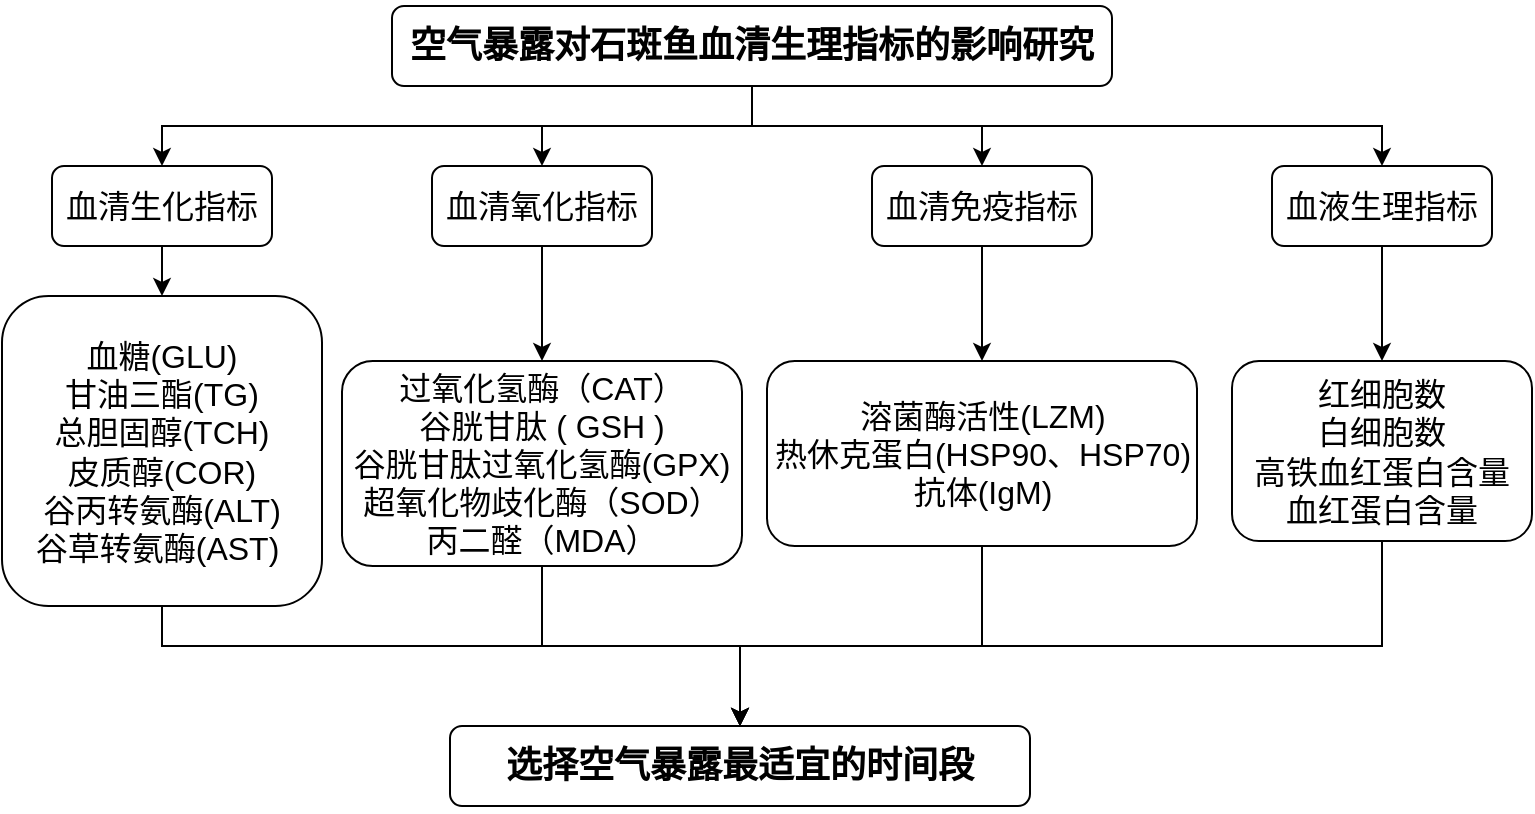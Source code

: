 <mxfile version="20.6.0" type="github">
  <diagram id="t_ZHMAKOfB-Jzqp0-2-7" name="第 1 页">
    <mxGraphModel dx="1375" dy="754" grid="1" gridSize="10" guides="1" tooltips="1" connect="1" arrows="1" fold="1" page="1" pageScale="1" pageWidth="827" pageHeight="1169" math="0" shadow="0">
      <root>
        <mxCell id="0" />
        <mxCell id="1" parent="0" />
        <mxCell id="lnhYDBClP4FOPmQ8MI6j-15" style="edgeStyle=orthogonalEdgeStyle;rounded=0;orthogonalLoop=1;jettySize=auto;html=1;entryX=0.5;entryY=0;entryDx=0;entryDy=0;fontSize=16;" parent="1" source="d5aH4Ba-LhkNAMB_kDqy-1" target="lnhYDBClP4FOPmQ8MI6j-4" edge="1">
          <mxGeometry relative="1" as="geometry" />
        </mxCell>
        <mxCell id="lnhYDBClP4FOPmQ8MI6j-16" style="edgeStyle=orthogonalEdgeStyle;rounded=0;orthogonalLoop=1;jettySize=auto;html=1;fontSize=16;" parent="1" source="d5aH4Ba-LhkNAMB_kDqy-1" target="lnhYDBClP4FOPmQ8MI6j-5" edge="1">
          <mxGeometry relative="1" as="geometry">
            <Array as="points">
              <mxPoint x="420" y="100" />
              <mxPoint x="735" y="100" />
            </Array>
          </mxGeometry>
        </mxCell>
        <mxCell id="lnhYDBClP4FOPmQ8MI6j-17" style="edgeStyle=orthogonalEdgeStyle;rounded=0;orthogonalLoop=1;jettySize=auto;html=1;fontSize=16;" parent="1" source="d5aH4Ba-LhkNAMB_kDqy-1" target="lnhYDBClP4FOPmQ8MI6j-3" edge="1">
          <mxGeometry relative="1" as="geometry" />
        </mxCell>
        <mxCell id="lnhYDBClP4FOPmQ8MI6j-18" style="edgeStyle=orthogonalEdgeStyle;rounded=0;orthogonalLoop=1;jettySize=auto;html=1;fontSize=16;" parent="1" source="d5aH4Ba-LhkNAMB_kDqy-1" target="lnhYDBClP4FOPmQ8MI6j-1" edge="1">
          <mxGeometry relative="1" as="geometry">
            <Array as="points">
              <mxPoint x="420" y="100" />
              <mxPoint x="125" y="100" />
            </Array>
          </mxGeometry>
        </mxCell>
        <mxCell id="d5aH4Ba-LhkNAMB_kDqy-1" value="&lt;p align=&quot;center&quot; class=&quot;MsoNormal&quot;&gt;&lt;b&gt;&lt;span&gt;&lt;font style=&quot;font-size: 18px;&quot;&gt;空气暴露对石斑鱼血清生理指标的影响研究&lt;/font&gt;&lt;/span&gt;&lt;/b&gt;&lt;/p&gt;" style="rounded=1;whiteSpace=wrap;html=1;" parent="1" vertex="1">
          <mxGeometry x="240" y="40" width="360" height="40" as="geometry" />
        </mxCell>
        <mxCell id="lnhYDBClP4FOPmQ8MI6j-11" style="edgeStyle=orthogonalEdgeStyle;rounded=0;orthogonalLoop=1;jettySize=auto;html=1;fontSize=16;" parent="1" source="lnhYDBClP4FOPmQ8MI6j-1" target="lnhYDBClP4FOPmQ8MI6j-10" edge="1">
          <mxGeometry relative="1" as="geometry" />
        </mxCell>
        <mxCell id="lnhYDBClP4FOPmQ8MI6j-1" value="&lt;font style=&quot;font-size: 16px;&quot;&gt;血清生化指标&lt;/font&gt;" style="rounded=1;whiteSpace=wrap;html=1;" parent="1" vertex="1">
          <mxGeometry x="70" y="120" width="110" height="40" as="geometry" />
        </mxCell>
        <mxCell id="lnhYDBClP4FOPmQ8MI6j-12" style="edgeStyle=orthogonalEdgeStyle;rounded=0;orthogonalLoop=1;jettySize=auto;html=1;fontSize=16;" parent="1" source="lnhYDBClP4FOPmQ8MI6j-3" target="lnhYDBClP4FOPmQ8MI6j-9" edge="1">
          <mxGeometry relative="1" as="geometry" />
        </mxCell>
        <mxCell id="lnhYDBClP4FOPmQ8MI6j-3" value="&lt;font style=&quot;font-size: 16px;&quot;&gt;血清氧化指标&lt;/font&gt;" style="rounded=1;whiteSpace=wrap;html=1;" parent="1" vertex="1">
          <mxGeometry x="260" y="120" width="110" height="40" as="geometry" />
        </mxCell>
        <mxCell id="lnhYDBClP4FOPmQ8MI6j-13" style="edgeStyle=orthogonalEdgeStyle;rounded=0;orthogonalLoop=1;jettySize=auto;html=1;entryX=0.5;entryY=0;entryDx=0;entryDy=0;fontSize=16;" parent="1" source="lnhYDBClP4FOPmQ8MI6j-4" target="lnhYDBClP4FOPmQ8MI6j-8" edge="1">
          <mxGeometry relative="1" as="geometry" />
        </mxCell>
        <mxCell id="lnhYDBClP4FOPmQ8MI6j-4" value="&lt;font style=&quot;font-size: 16px;&quot;&gt;血清免疫指标&lt;/font&gt;" style="rounded=1;whiteSpace=wrap;html=1;" parent="1" vertex="1">
          <mxGeometry x="480" y="120" width="110" height="40" as="geometry" />
        </mxCell>
        <mxCell id="lnhYDBClP4FOPmQ8MI6j-14" style="edgeStyle=orthogonalEdgeStyle;rounded=0;orthogonalLoop=1;jettySize=auto;html=1;fontSize=16;" parent="1" source="lnhYDBClP4FOPmQ8MI6j-5" target="lnhYDBClP4FOPmQ8MI6j-7" edge="1">
          <mxGeometry relative="1" as="geometry" />
        </mxCell>
        <mxCell id="lnhYDBClP4FOPmQ8MI6j-5" value="&lt;font style=&quot;font-size: 16px;&quot;&gt;血液生理指标&lt;/font&gt;" style="rounded=1;whiteSpace=wrap;html=1;" parent="1" vertex="1">
          <mxGeometry x="680" y="120" width="110" height="40" as="geometry" />
        </mxCell>
        <mxCell id="lnhYDBClP4FOPmQ8MI6j-6" style="edgeStyle=orthogonalEdgeStyle;rounded=0;orthogonalLoop=1;jettySize=auto;html=1;exitX=0.5;exitY=1;exitDx=0;exitDy=0;" parent="1" source="lnhYDBClP4FOPmQ8MI6j-4" target="lnhYDBClP4FOPmQ8MI6j-4" edge="1">
          <mxGeometry relative="1" as="geometry" />
        </mxCell>
        <mxCell id="lnhYDBClP4FOPmQ8MI6j-23" style="edgeStyle=orthogonalEdgeStyle;rounded=0;orthogonalLoop=1;jettySize=auto;html=1;entryX=0.5;entryY=0;entryDx=0;entryDy=0;fontSize=16;" parent="1" source="lnhYDBClP4FOPmQ8MI6j-7" target="lnhYDBClP4FOPmQ8MI6j-19" edge="1">
          <mxGeometry relative="1" as="geometry">
            <Array as="points">
              <mxPoint x="735" y="360" />
              <mxPoint x="414" y="360" />
            </Array>
          </mxGeometry>
        </mxCell>
        <mxCell id="lnhYDBClP4FOPmQ8MI6j-7" value="红细胞数&lt;br&gt;白细胞数&lt;br&gt;高铁血红蛋白含量&lt;br&gt;血红蛋白含量" style="rounded=1;whiteSpace=wrap;html=1;fontSize=16;" parent="1" vertex="1">
          <mxGeometry x="660" y="217.5" width="150" height="90" as="geometry" />
        </mxCell>
        <mxCell id="lnhYDBClP4FOPmQ8MI6j-22" style="edgeStyle=orthogonalEdgeStyle;rounded=0;orthogonalLoop=1;jettySize=auto;html=1;entryX=0.5;entryY=0;entryDx=0;entryDy=0;fontSize=16;" parent="1" source="lnhYDBClP4FOPmQ8MI6j-8" target="lnhYDBClP4FOPmQ8MI6j-19" edge="1">
          <mxGeometry relative="1" as="geometry">
            <Array as="points">
              <mxPoint x="535" y="360" />
              <mxPoint x="414" y="360" />
            </Array>
          </mxGeometry>
        </mxCell>
        <mxCell id="lnhYDBClP4FOPmQ8MI6j-8" value="&lt;span&gt;溶菌酶活性(&lt;/span&gt;&lt;span lang=&quot;EN-US&quot;&gt;LZM)&lt;br&gt;热休克蛋白(HSP90、HSP70)&lt;br&gt;抗体(IgM)&lt;/span&gt;" style="rounded=1;whiteSpace=wrap;html=1;fontSize=16;" parent="1" vertex="1">
          <mxGeometry x="427.5" y="217.5" width="215" height="92.5" as="geometry" />
        </mxCell>
        <mxCell id="lnhYDBClP4FOPmQ8MI6j-21" style="edgeStyle=orthogonalEdgeStyle;rounded=0;orthogonalLoop=1;jettySize=auto;html=1;entryX=0.5;entryY=0;entryDx=0;entryDy=0;fontSize=16;" parent="1" source="lnhYDBClP4FOPmQ8MI6j-9" target="lnhYDBClP4FOPmQ8MI6j-19" edge="1">
          <mxGeometry relative="1" as="geometry" />
        </mxCell>
        <mxCell id="lnhYDBClP4FOPmQ8MI6j-9" value="过氧化氢酶（CAT）&lt;br&gt;谷胱甘肽 ( GSH )&lt;br&gt;谷胱甘肽过氧化氢酶(GPX)&lt;br&gt;超氧化物歧化酶（SOD）&lt;br&gt;丙二醛（MDA）" style="rounded=1;whiteSpace=wrap;html=1;fontSize=16;" parent="1" vertex="1">
          <mxGeometry x="215" y="217.5" width="200" height="102.5" as="geometry" />
        </mxCell>
        <mxCell id="lnhYDBClP4FOPmQ8MI6j-20" style="edgeStyle=orthogonalEdgeStyle;rounded=0;orthogonalLoop=1;jettySize=auto;html=1;fontSize=16;" parent="1" source="lnhYDBClP4FOPmQ8MI6j-10" target="lnhYDBClP4FOPmQ8MI6j-19" edge="1">
          <mxGeometry relative="1" as="geometry">
            <Array as="points">
              <mxPoint x="125" y="360" />
              <mxPoint x="414" y="360" />
            </Array>
          </mxGeometry>
        </mxCell>
        <mxCell id="lnhYDBClP4FOPmQ8MI6j-10" value="血糖(GLU)&lt;br&gt;甘油三酯(TG)&lt;br&gt;总胆固醇(TCH)&lt;br&gt;皮质醇(COR)&lt;br&gt;谷丙转氨酶(ALT) &lt;br&gt;谷草转氨酶(AST)&amp;nbsp;" style="rounded=1;whiteSpace=wrap;html=1;fontSize=16;" parent="1" vertex="1">
          <mxGeometry x="45" y="185" width="160" height="155" as="geometry" />
        </mxCell>
        <mxCell id="lnhYDBClP4FOPmQ8MI6j-19" value="&lt;p align=&quot;center&quot; class=&quot;MsoNormal&quot;&gt;&lt;b&gt;&lt;span&gt;&lt;font style=&quot;font-size: 18px;&quot;&gt;选择空气暴露最适宜的时间段&lt;/font&gt;&lt;/span&gt;&lt;/b&gt;&lt;/p&gt;" style="rounded=1;whiteSpace=wrap;html=1;" parent="1" vertex="1">
          <mxGeometry x="269" y="400" width="290" height="40" as="geometry" />
        </mxCell>
      </root>
    </mxGraphModel>
  </diagram>
</mxfile>
